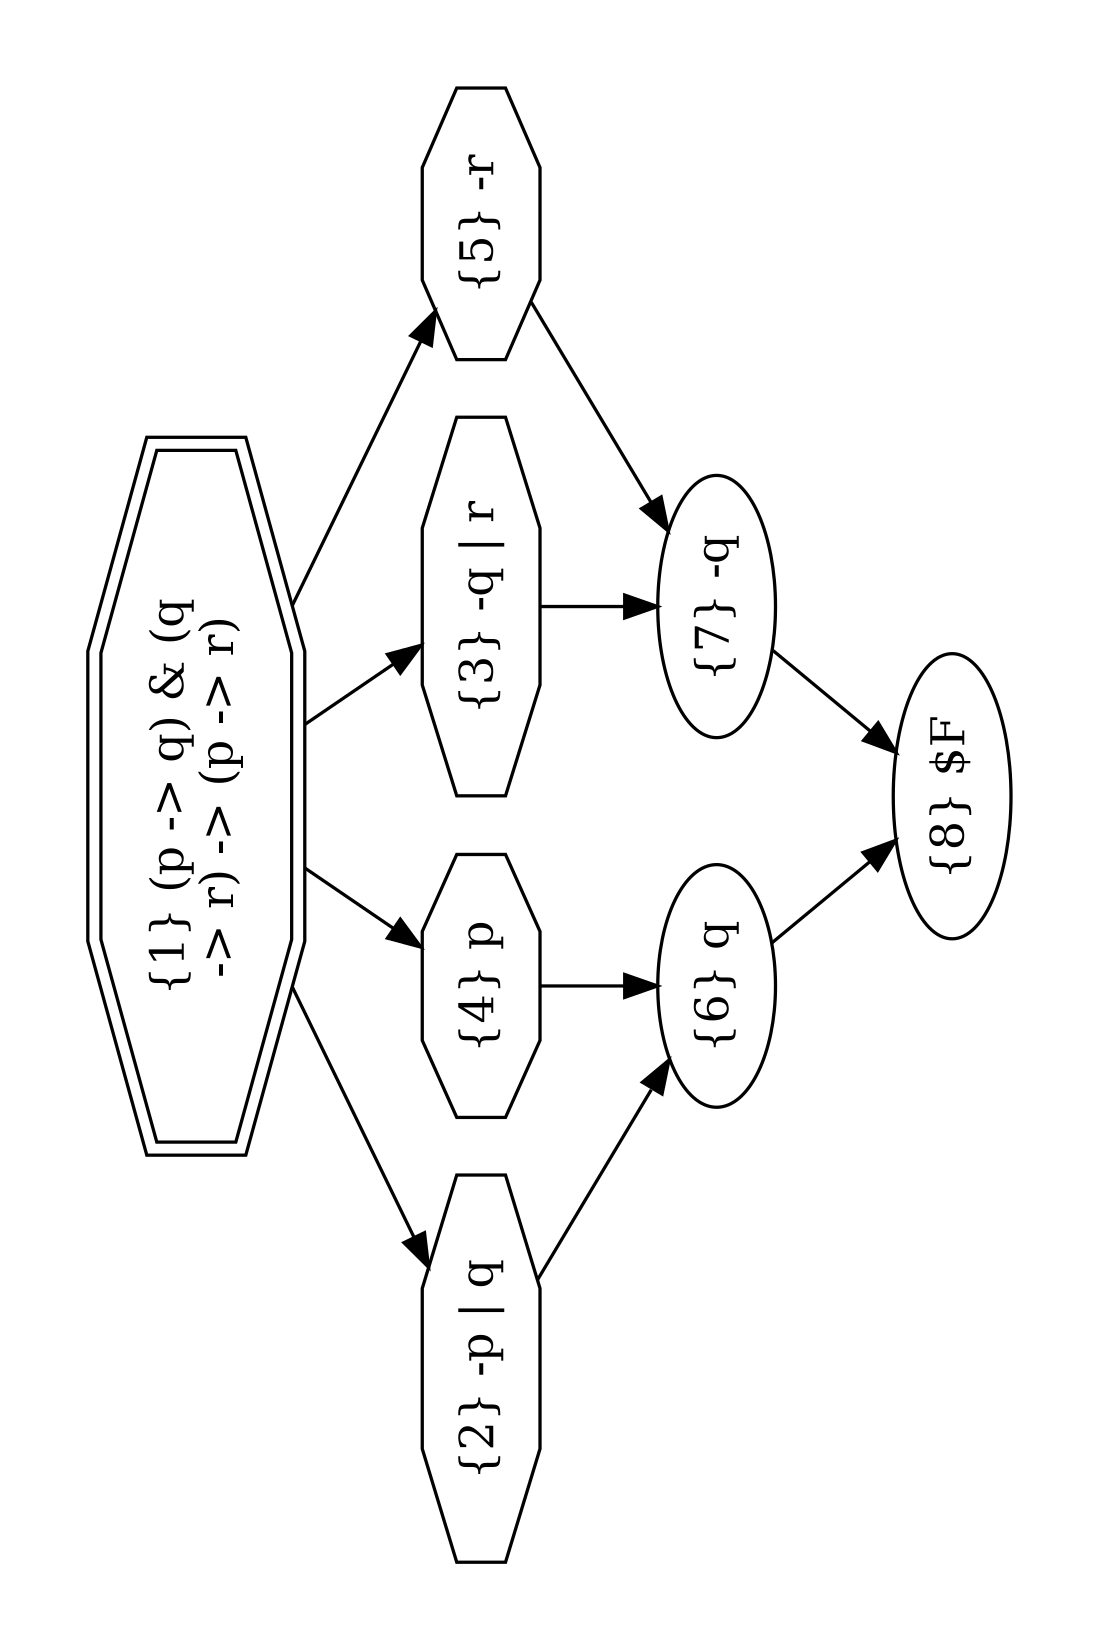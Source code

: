 strict digraph "1p" {
 rotate=90;
 size="10,7.5!";
 margin="0.5,0.5";
 1 [label="{1} (p -> q) & (q\n-> r) -> (p -> r)", shape="doubleoctagon"];
 2 [label="{2} -p | q", shape="octagon"];
 1 -> 2;
 3 [label="{3} -q | r", shape="octagon"];
 1 -> 3;
 4 [label="{4} p", shape="octagon"];
 1 -> 4;
 5 [label="{5} -r", shape="octagon"];
 1 -> 5;
 6 [label="{6} q",shape="ellipse"];
 2 -> 6;
 4 -> 6;
 7 [label="{7} -q",shape="ellipse"];
 5 -> 7;
 3 -> 7;
 8 [label="{8} $F",shape="ellipse"];
 7 -> 8;
 6 -> 8;
 root=8; // last step is plausible root
}

